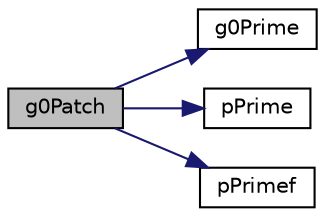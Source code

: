 digraph "g0Patch"
{
  bgcolor="transparent";
  edge [fontname="Helvetica",fontsize="10",labelfontname="Helvetica",labelfontsize="10"];
  node [fontname="Helvetica",fontsize="10",shape=record];
  rankdir="LR";
  Node1 [label="g0Patch",height=0.2,width=0.4,color="black", fillcolor="grey75", style="filled", fontcolor="black"];
  Node1 -> Node2 [color="midnightblue",fontsize="10",style="solid",fontname="Helvetica"];
  Node2 [label="g0Prime",height=0.2,width=0.4,color="black",URL="$a00104.html#aff5bc6c7f7283fe0c92f11daa9341269",tooltip="Return the radial distribution derivative w.r.t. the particulate. "];
  Node1 -> Node3 [color="midnightblue",fontsize="10",style="solid",fontname="Helvetica"];
  Node3 [label="pPrime",height=0.2,width=0.4,color="black",URL="$a00104.html#a68afe51ee9f546484a16ea640f911cdd",tooltip="Return the phase-pressure&#39;. "];
  Node1 -> Node4 [color="midnightblue",fontsize="10",style="solid",fontname="Helvetica"];
  Node4 [label="pPrimef",height=0.2,width=0.4,color="black",URL="$a00104.html#a2848240fb0bb5f3676e01670c0963b19",tooltip="Return the face-phase-pressure&#39;. "];
}
